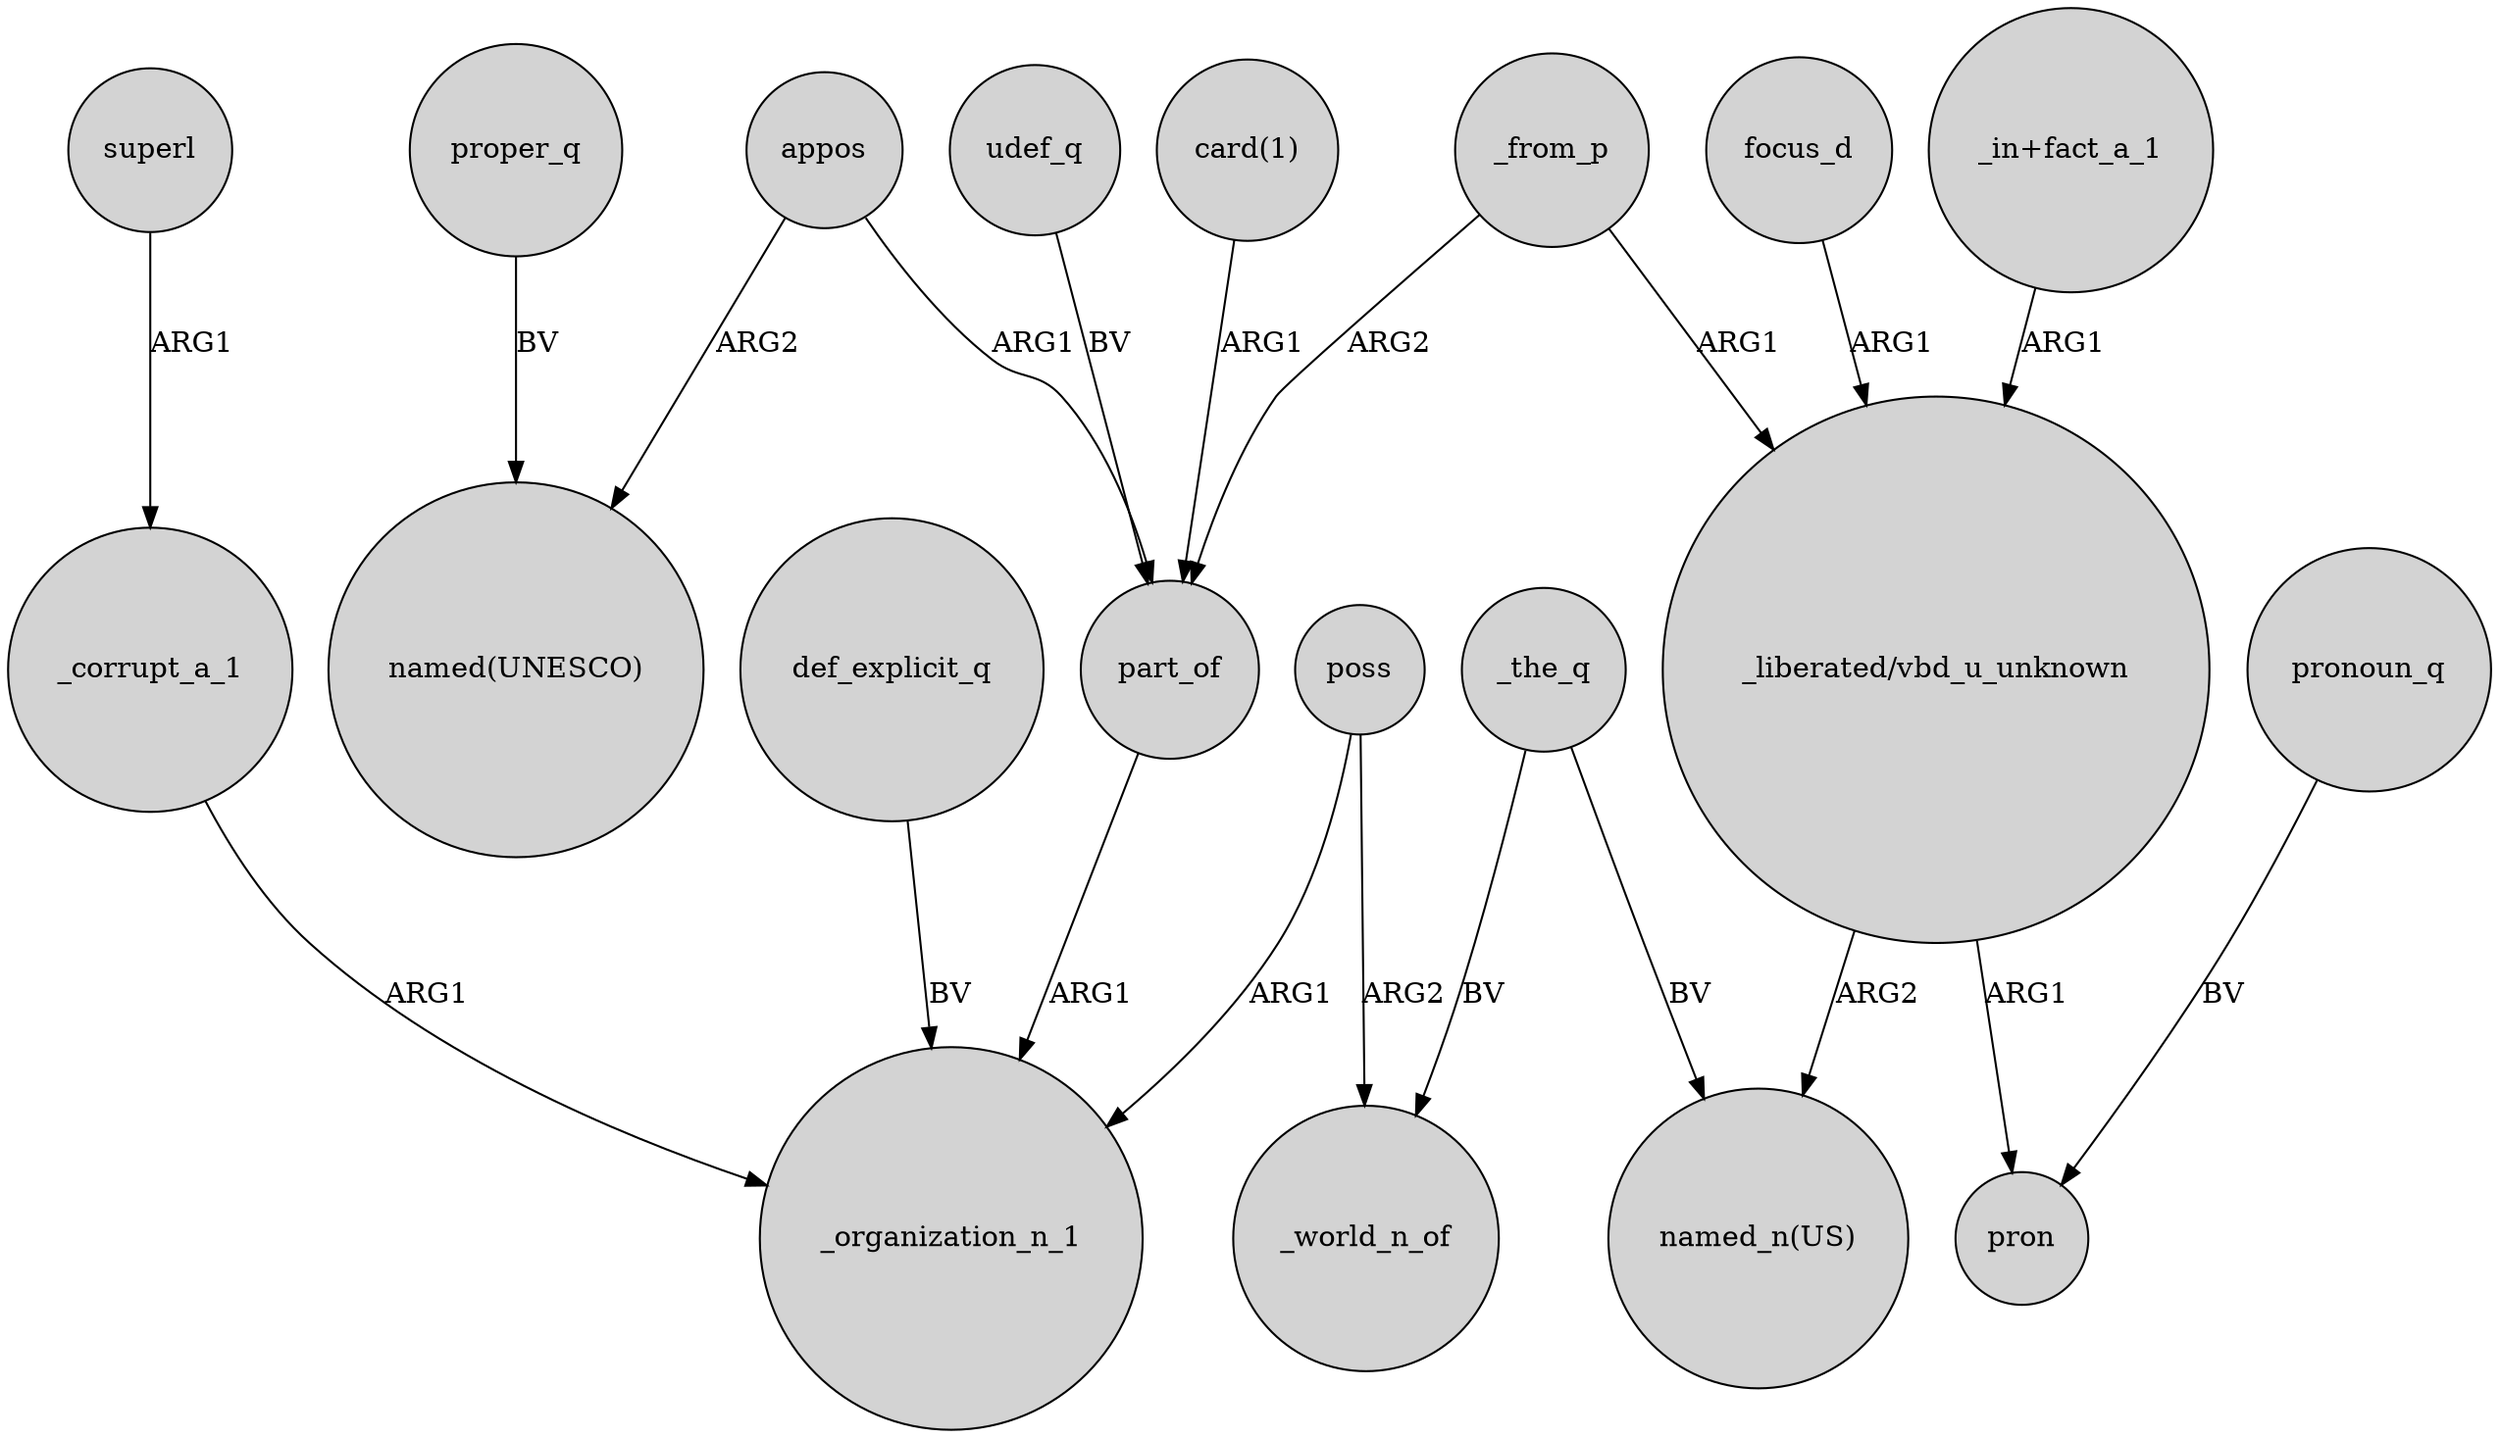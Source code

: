 digraph {
	node [shape=circle style=filled]
	udef_q -> part_of [label=BV]
	part_of -> _organization_n_1 [label=ARG1]
	_corrupt_a_1 -> _organization_n_1 [label=ARG1]
	focus_d -> "_liberated/vbd_u_unknown" [label=ARG1]
	"_liberated/vbd_u_unknown" -> pron [label=ARG1]
	appos -> part_of [label=ARG1]
	_the_q -> "named_n(US)" [label=BV]
	proper_q -> "named(UNESCO)" [label=BV]
	pronoun_q -> pron [label=BV]
	_from_p -> part_of [label=ARG2]
	"_in+fact_a_1" -> "_liberated/vbd_u_unknown" [label=ARG1]
	superl -> _corrupt_a_1 [label=ARG1]
	poss -> _organization_n_1 [label=ARG1]
	appos -> "named(UNESCO)" [label=ARG2]
	"card(1)" -> part_of [label=ARG1]
	_from_p -> "_liberated/vbd_u_unknown" [label=ARG1]
	poss -> _world_n_of [label=ARG2]
	_the_q -> _world_n_of [label=BV]
	"_liberated/vbd_u_unknown" -> "named_n(US)" [label=ARG2]
	def_explicit_q -> _organization_n_1 [label=BV]
}
